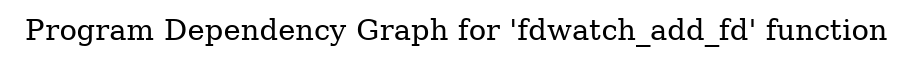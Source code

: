 digraph "Program Dependency Graph for 'fdwatch_add_fd' function" {
	label="Program Dependency Graph for 'fdwatch_add_fd' function";

}
